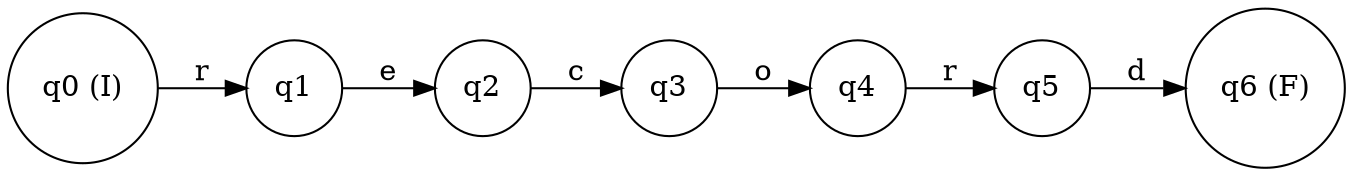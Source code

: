 digraph finite_state_machine {
rankdir=LR;
node [shape = circle];
q0 [label="q0 (I)"];
q1 [label="q1"];
q2 [label="q2"];
q3 [label="q3"];
q4 [label="q4"];
q5 [label="q5"];
q6 [label="q6 (F)"];
q0 -> q1 [label="r"];
q1 -> q2 [label="e"];
q2 -> q3 [label="c"];
q3 -> q4 [label="o"];
q4 -> q5 [label="r"];
q5 -> q6 [label="d"];
}